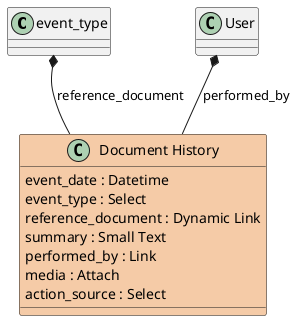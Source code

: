 @startuml
"event_type" *-- "Document History" : reference_document
"User" *-- "Document History" : performed_by
class "Document History" #F5CBA7 {
  event_date : Datetime
  event_type : Select
  reference_document : Dynamic Link
  summary : Small Text
  performed_by : Link
  media : Attach
  action_source : Select
}
@enduml